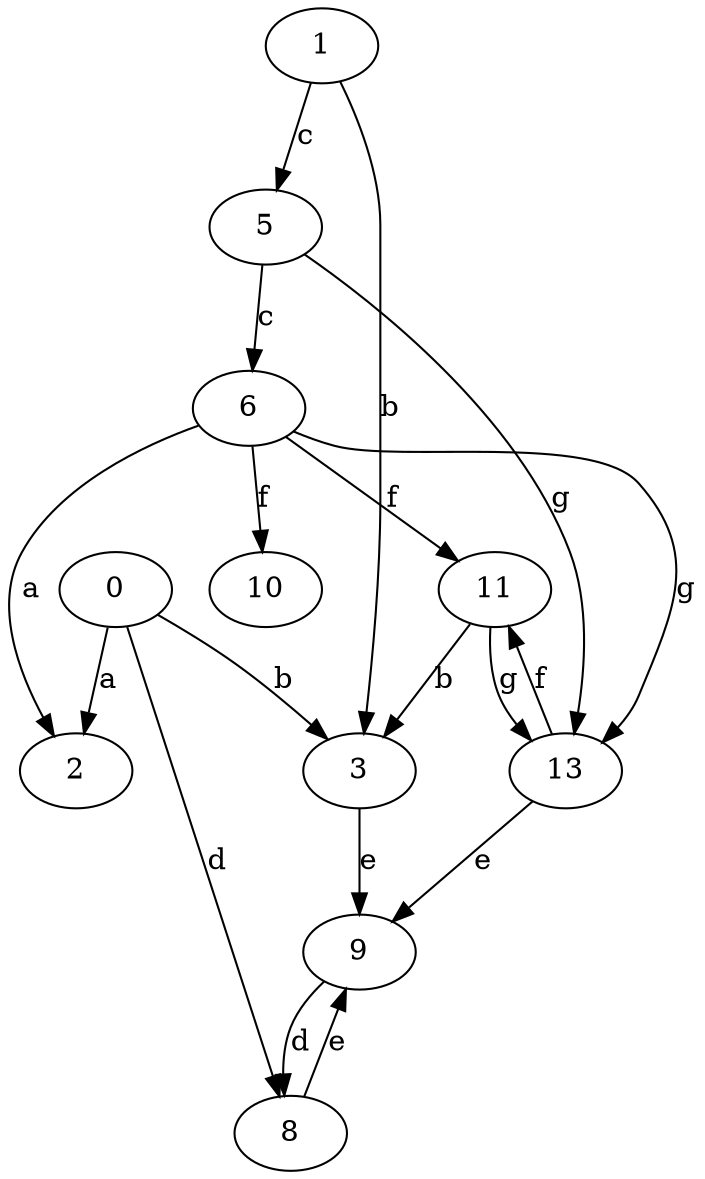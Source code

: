 strict digraph  {
0;
1;
2;
3;
5;
6;
8;
9;
10;
11;
13;
0 -> 2  [label=a];
0 -> 3  [label=b];
0 -> 8  [label=d];
1 -> 3  [label=b];
1 -> 5  [label=c];
3 -> 9  [label=e];
5 -> 6  [label=c];
5 -> 13  [label=g];
6 -> 2  [label=a];
6 -> 10  [label=f];
6 -> 11  [label=f];
6 -> 13  [label=g];
8 -> 9  [label=e];
9 -> 8  [label=d];
11 -> 3  [label=b];
11 -> 13  [label=g];
13 -> 9  [label=e];
13 -> 11  [label=f];
}
